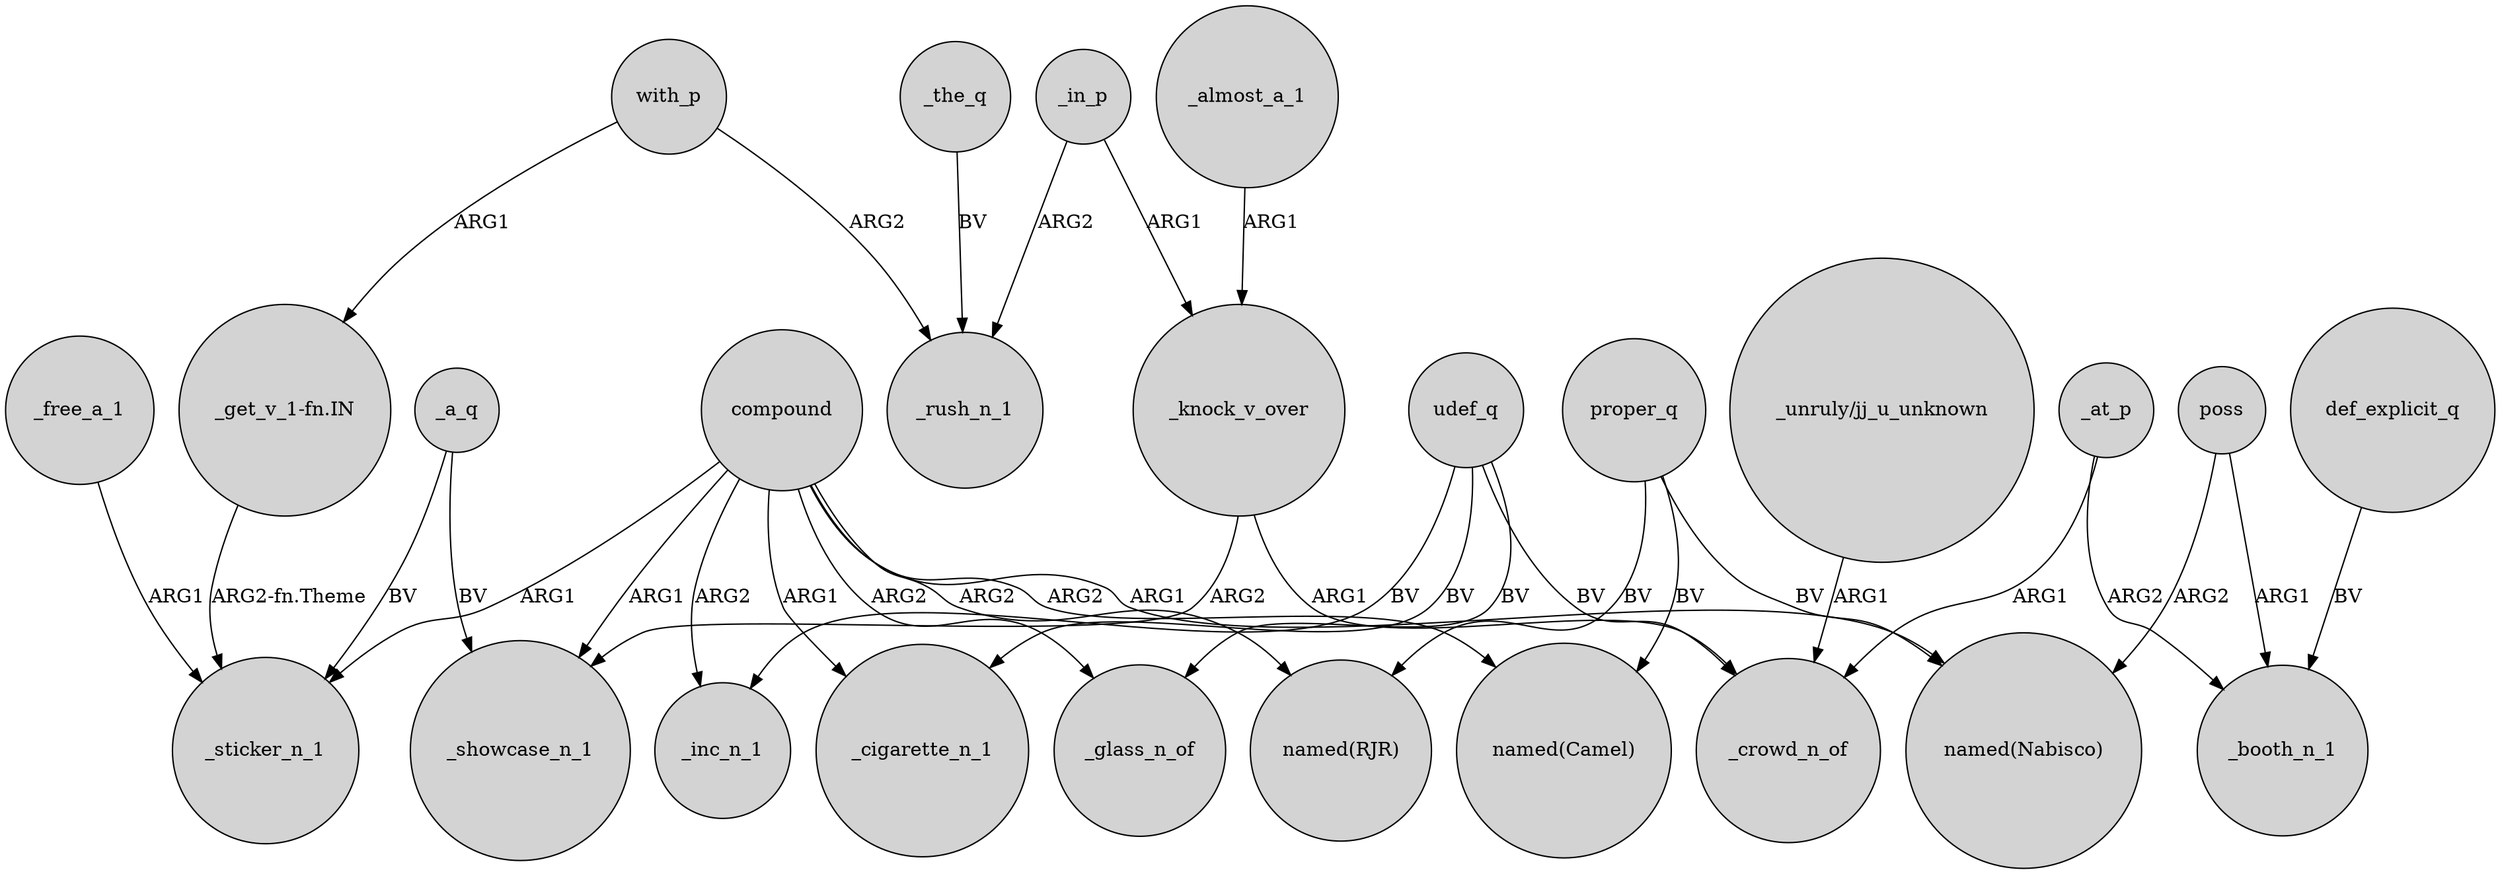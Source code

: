 digraph {
	node [shape=circle style=filled]
	compound -> _sticker_n_1 [label=ARG1]
	with_p -> "_get_v_1-fn.IN" [label=ARG1]
	_knock_v_over -> _showcase_n_1 [label=ARG2]
	udef_q -> _inc_n_1 [label=BV]
	"_get_v_1-fn.IN" -> _sticker_n_1 [label="ARG2-fn.Theme"]
	_a_q -> _sticker_n_1 [label=BV]
	compound -> _glass_n_of [label=ARG2]
	proper_q -> "named(RJR)" [label=BV]
	def_explicit_q -> _booth_n_1 [label=BV]
	_a_q -> _showcase_n_1 [label=BV]
	udef_q -> _cigarette_n_1 [label=BV]
	_in_p -> _rush_n_1 [label=ARG2]
	proper_q -> "named(Camel)" [label=BV]
	"_unruly/jj_u_unknown" -> _crowd_n_of [label=ARG1]
	_at_p -> _crowd_n_of [label=ARG1]
	compound -> "named(RJR)" [label=ARG2]
	_in_p -> _knock_v_over [label=ARG1]
	_free_a_1 -> _sticker_n_1 [label=ARG1]
	udef_q -> _crowd_n_of [label=BV]
	with_p -> _rush_n_1 [label=ARG2]
	poss -> _booth_n_1 [label=ARG1]
	poss -> "named(Nabisco)" [label=ARG2]
	_almost_a_1 -> _knock_v_over [label=ARG1]
	_the_q -> _rush_n_1 [label=BV]
	compound -> "named(Camel)" [label=ARG2]
	compound -> "named(Nabisco)" [label=ARG1]
	compound -> _showcase_n_1 [label=ARG1]
	udef_q -> _glass_n_of [label=BV]
	_knock_v_over -> _crowd_n_of [label=ARG1]
	proper_q -> "named(Nabisco)" [label=BV]
	compound -> _cigarette_n_1 [label=ARG1]
	compound -> _inc_n_1 [label=ARG2]
	_at_p -> _booth_n_1 [label=ARG2]
}
